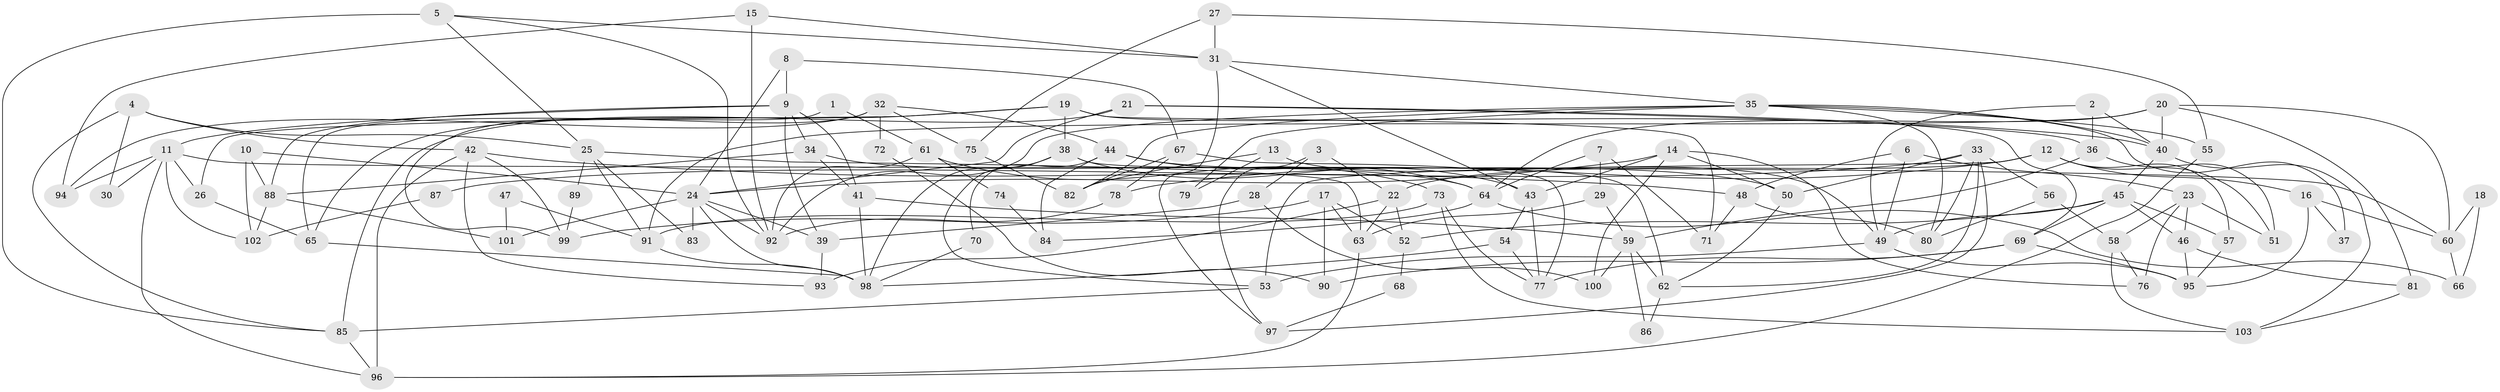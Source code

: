 // coarse degree distribution, {6: 0.11538461538461539, 9: 0.038461538461538464, 8: 0.11538461538461539, 7: 0.057692307692307696, 5: 0.1346153846153846, 10: 0.038461538461538464, 3: 0.17307692307692307, 4: 0.1346153846153846, 2: 0.17307692307692307, 1: 0.019230769230769232}
// Generated by graph-tools (version 1.1) at 2025/50/03/04/25 22:50:48]
// undirected, 103 vertices, 206 edges
graph export_dot {
  node [color=gray90,style=filled];
  1;
  2;
  3;
  4;
  5;
  6;
  7;
  8;
  9;
  10;
  11;
  12;
  13;
  14;
  15;
  16;
  17;
  18;
  19;
  20;
  21;
  22;
  23;
  24;
  25;
  26;
  27;
  28;
  29;
  30;
  31;
  32;
  33;
  34;
  35;
  36;
  37;
  38;
  39;
  40;
  41;
  42;
  43;
  44;
  45;
  46;
  47;
  48;
  49;
  50;
  51;
  52;
  53;
  54;
  55;
  56;
  57;
  58;
  59;
  60;
  61;
  62;
  63;
  64;
  65;
  66;
  67;
  68;
  69;
  70;
  71;
  72;
  73;
  74;
  75;
  76;
  77;
  78;
  79;
  80;
  81;
  82;
  83;
  84;
  85;
  86;
  87;
  88;
  89;
  90;
  91;
  92;
  93;
  94;
  95;
  96;
  97;
  98;
  99;
  100;
  101;
  102;
  103;
  1 -- 61;
  1 -- 65;
  2 -- 40;
  2 -- 36;
  2 -- 49;
  3 -- 97;
  3 -- 22;
  3 -- 28;
  4 -- 25;
  4 -- 85;
  4 -- 30;
  4 -- 42;
  5 -- 92;
  5 -- 31;
  5 -- 25;
  5 -- 85;
  6 -- 48;
  6 -- 49;
  6 -- 23;
  7 -- 29;
  7 -- 71;
  7 -- 64;
  8 -- 24;
  8 -- 9;
  8 -- 67;
  9 -- 88;
  9 -- 39;
  9 -- 11;
  9 -- 34;
  9 -- 41;
  10 -- 24;
  10 -- 102;
  10 -- 88;
  11 -- 60;
  11 -- 26;
  11 -- 30;
  11 -- 94;
  11 -- 96;
  11 -- 102;
  12 -- 22;
  12 -- 78;
  12 -- 16;
  12 -- 51;
  12 -- 53;
  12 -- 57;
  13 -- 49;
  13 -- 82;
  13 -- 79;
  14 -- 43;
  14 -- 76;
  14 -- 24;
  14 -- 50;
  14 -- 100;
  15 -- 92;
  15 -- 94;
  15 -- 31;
  16 -- 95;
  16 -- 37;
  16 -- 60;
  17 -- 99;
  17 -- 63;
  17 -- 52;
  17 -- 90;
  18 -- 66;
  18 -- 60;
  19 -- 26;
  19 -- 38;
  19 -- 65;
  19 -- 69;
  19 -- 71;
  20 -- 40;
  20 -- 64;
  20 -- 60;
  20 -- 81;
  20 -- 91;
  21 -- 24;
  21 -- 85;
  21 -- 36;
  21 -- 40;
  22 -- 93;
  22 -- 52;
  22 -- 63;
  23 -- 46;
  23 -- 51;
  23 -- 58;
  23 -- 76;
  24 -- 98;
  24 -- 39;
  24 -- 83;
  24 -- 92;
  24 -- 101;
  25 -- 63;
  25 -- 83;
  25 -- 89;
  25 -- 91;
  26 -- 65;
  27 -- 55;
  27 -- 31;
  27 -- 75;
  28 -- 100;
  28 -- 39;
  29 -- 59;
  29 -- 63;
  31 -- 35;
  31 -- 43;
  31 -- 97;
  32 -- 44;
  32 -- 75;
  32 -- 72;
  32 -- 94;
  32 -- 99;
  33 -- 50;
  33 -- 62;
  33 -- 56;
  33 -- 80;
  33 -- 87;
  33 -- 97;
  34 -- 41;
  34 -- 64;
  34 -- 88;
  35 -- 80;
  35 -- 40;
  35 -- 37;
  35 -- 55;
  35 -- 79;
  35 -- 82;
  35 -- 92;
  36 -- 51;
  36 -- 59;
  38 -- 43;
  38 -- 53;
  38 -- 62;
  38 -- 98;
  39 -- 93;
  40 -- 103;
  40 -- 45;
  41 -- 98;
  41 -- 59;
  42 -- 96;
  42 -- 48;
  42 -- 93;
  42 -- 99;
  43 -- 77;
  43 -- 54;
  44 -- 50;
  44 -- 64;
  44 -- 70;
  44 -- 84;
  45 -- 49;
  45 -- 46;
  45 -- 52;
  45 -- 57;
  45 -- 69;
  46 -- 95;
  46 -- 81;
  47 -- 101;
  47 -- 91;
  48 -- 80;
  48 -- 71;
  49 -- 95;
  49 -- 53;
  50 -- 62;
  52 -- 68;
  53 -- 85;
  54 -- 98;
  54 -- 77;
  55 -- 96;
  56 -- 58;
  56 -- 80;
  57 -- 95;
  58 -- 103;
  58 -- 76;
  59 -- 62;
  59 -- 86;
  59 -- 100;
  60 -- 66;
  61 -- 73;
  61 -- 92;
  61 -- 74;
  62 -- 86;
  63 -- 96;
  64 -- 66;
  64 -- 84;
  65 -- 98;
  67 -- 77;
  67 -- 78;
  67 -- 82;
  68 -- 97;
  69 -- 77;
  69 -- 90;
  69 -- 95;
  70 -- 98;
  72 -- 90;
  73 -- 91;
  73 -- 77;
  73 -- 103;
  74 -- 84;
  75 -- 82;
  78 -- 92;
  81 -- 103;
  85 -- 96;
  87 -- 102;
  88 -- 101;
  88 -- 102;
  89 -- 99;
  91 -- 98;
}
